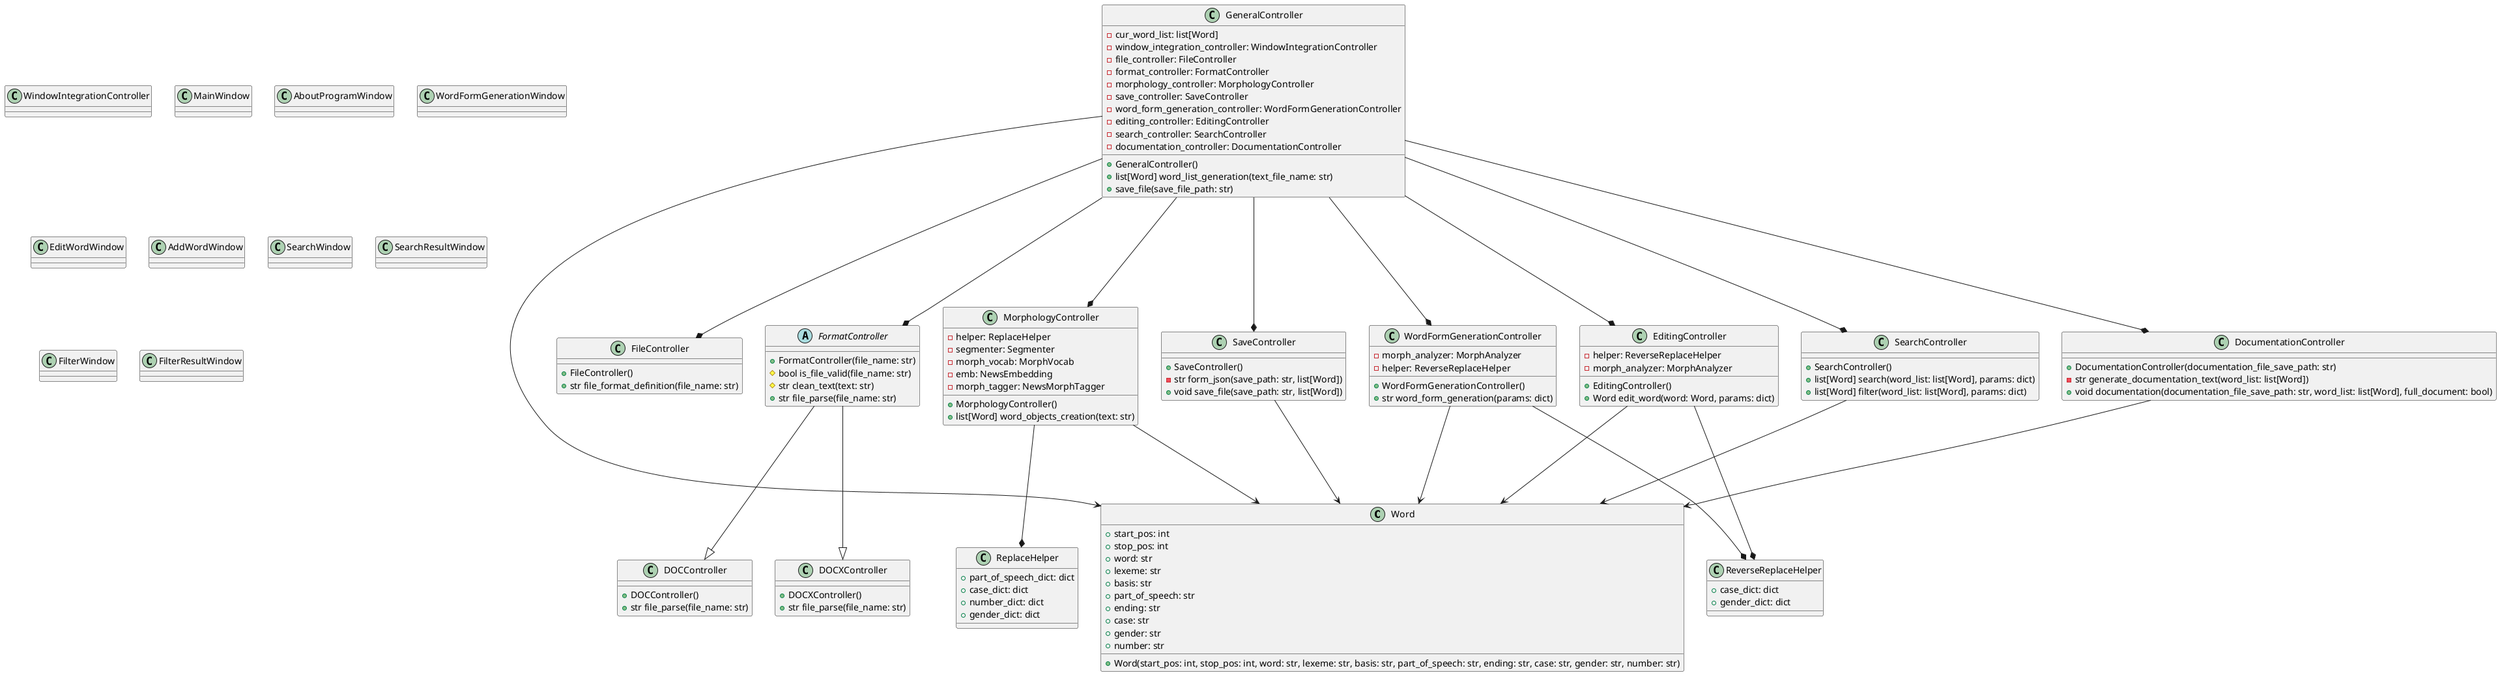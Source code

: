@startuml
'https://plantuml.com/class-diagram

class Word {
    + start_pos: int
    + stop_pos: int
    + word: str
    + lexeme: str
    + basis: str
    + part_of_speech: str
    + ending: str
    + case: str
    + gender: str
    + number: str
    + Word(start_pos: int, stop_pos: int, word: str, lexeme: str, basis: str, part_of_speech: str, ending: str, case: str, gender: str, number: str)
}

class ReplaceHelper {
    + part_of_speech_dict: dict
    + case_dict: dict
    + number_dict: dict
    + gender_dict: dict
}

class ReverseReplaceHelper {
    + case_dict: dict
    + gender_dict: dict
}

class GeneralController {
    - cur_word_list: list[Word]
    - window_integration_controller: WindowIntegrationController
    - file_controller: FileController
    - format_controller: FormatController
    - morphology_controller: MorphologyController
    - save_controller: SaveController
    - word_form_generation_controller: WordFormGenerationController
    - editing_controller: EditingController
    - search_controller: SearchController
    - documentation_controller: DocumentationController
    + GeneralController()
    + list[Word] word_list_generation(text_file_name: str)
    + save_file(save_file_path: str)
}

class FileController {
    + FileController()
    + str file_format_definition(file_name: str)
}

abstract class FormatController {
    + FormatController(file_name: str)
    # bool is_file_valid(file_name: str)
    # str clean_text(text: str)
    + str file_parse(file_name: str)
}

class DOCController {
    + DOCController()
    + str file_parse(file_name: str)
}

class DOCXController {
    + DOCXController()
    + str file_parse(file_name: str)
}

class MorphologyController {
    - helper: ReplaceHelper
    - segmenter: Segmenter
    - morph_vocab: MorphVocab
    - emb: NewsEmbedding
    - morph_tagger: NewsMorphTagger
    + MorphologyController()
    + list[Word] word_objects_creation(text: str)
}

class SaveController {
    + SaveController()
    - str form_json(save_path: str, list[Word])
    + void save_file(save_path: str, list[Word])
}

class WordFormGenerationController {
    - morph_analyzer: MorphAnalyzer
    - helper: ReverseReplaceHelper
    + WordFormGenerationController()
    + str word_form_generation(params: dict)
}

class EditingController {
    - helper: ReverseReplaceHelper
    - morph_analyzer: MorphAnalyzer
    + EditingController()
    + Word edit_word(word: Word, params: dict)
}

class SearchController {
    + SearchController()
    + list[Word] search(word_list: list[Word], params: dict)
    + list[Word] filter(word_list: list[Word], params: dict)
}

class DocumentationController {
    + DocumentationController(documentation_file_save_path: str)
    - str generate_documentation_text(word_list: list[Word])
    + void documentation(documentation_file_save_path: str, word_list: list[Word], full_document: bool)
}

class WindowIntegrationController {

}

class MainWindow {

}

class AboutProgramWindow {

}

class WordFormGenerationWindow {

}

class EditWordWindow {

}

class AddWordWindow {

}

class SearchWindow {

}

class SearchResultWindow {

}

class FilterWindow {

}

class FilterResultWindow {

}

GeneralController ---> Word
GeneralController ---* FileController
GeneralController ---* FormatController
GeneralController ---* MorphologyController
GeneralController ---* SaveController
GeneralController ---* WordFormGenerationController
GeneralController ---* EditingController
GeneralController ---* SearchController
GeneralController ---* DocumentationController

FormatController ---|> DOCController
FormatController ---|> DOCXController

MorphologyController ---> Word
MorphologyController ---* ReplaceHelper

SaveController ---> Word

WordFormGenerationController ---> Word
WordFormGenerationController ---* ReverseReplaceHelper

EditingController ---> Word
EditingController ---* ReverseReplaceHelper

SearchController ---> Word

DocumentationController ---> Word

@enduml